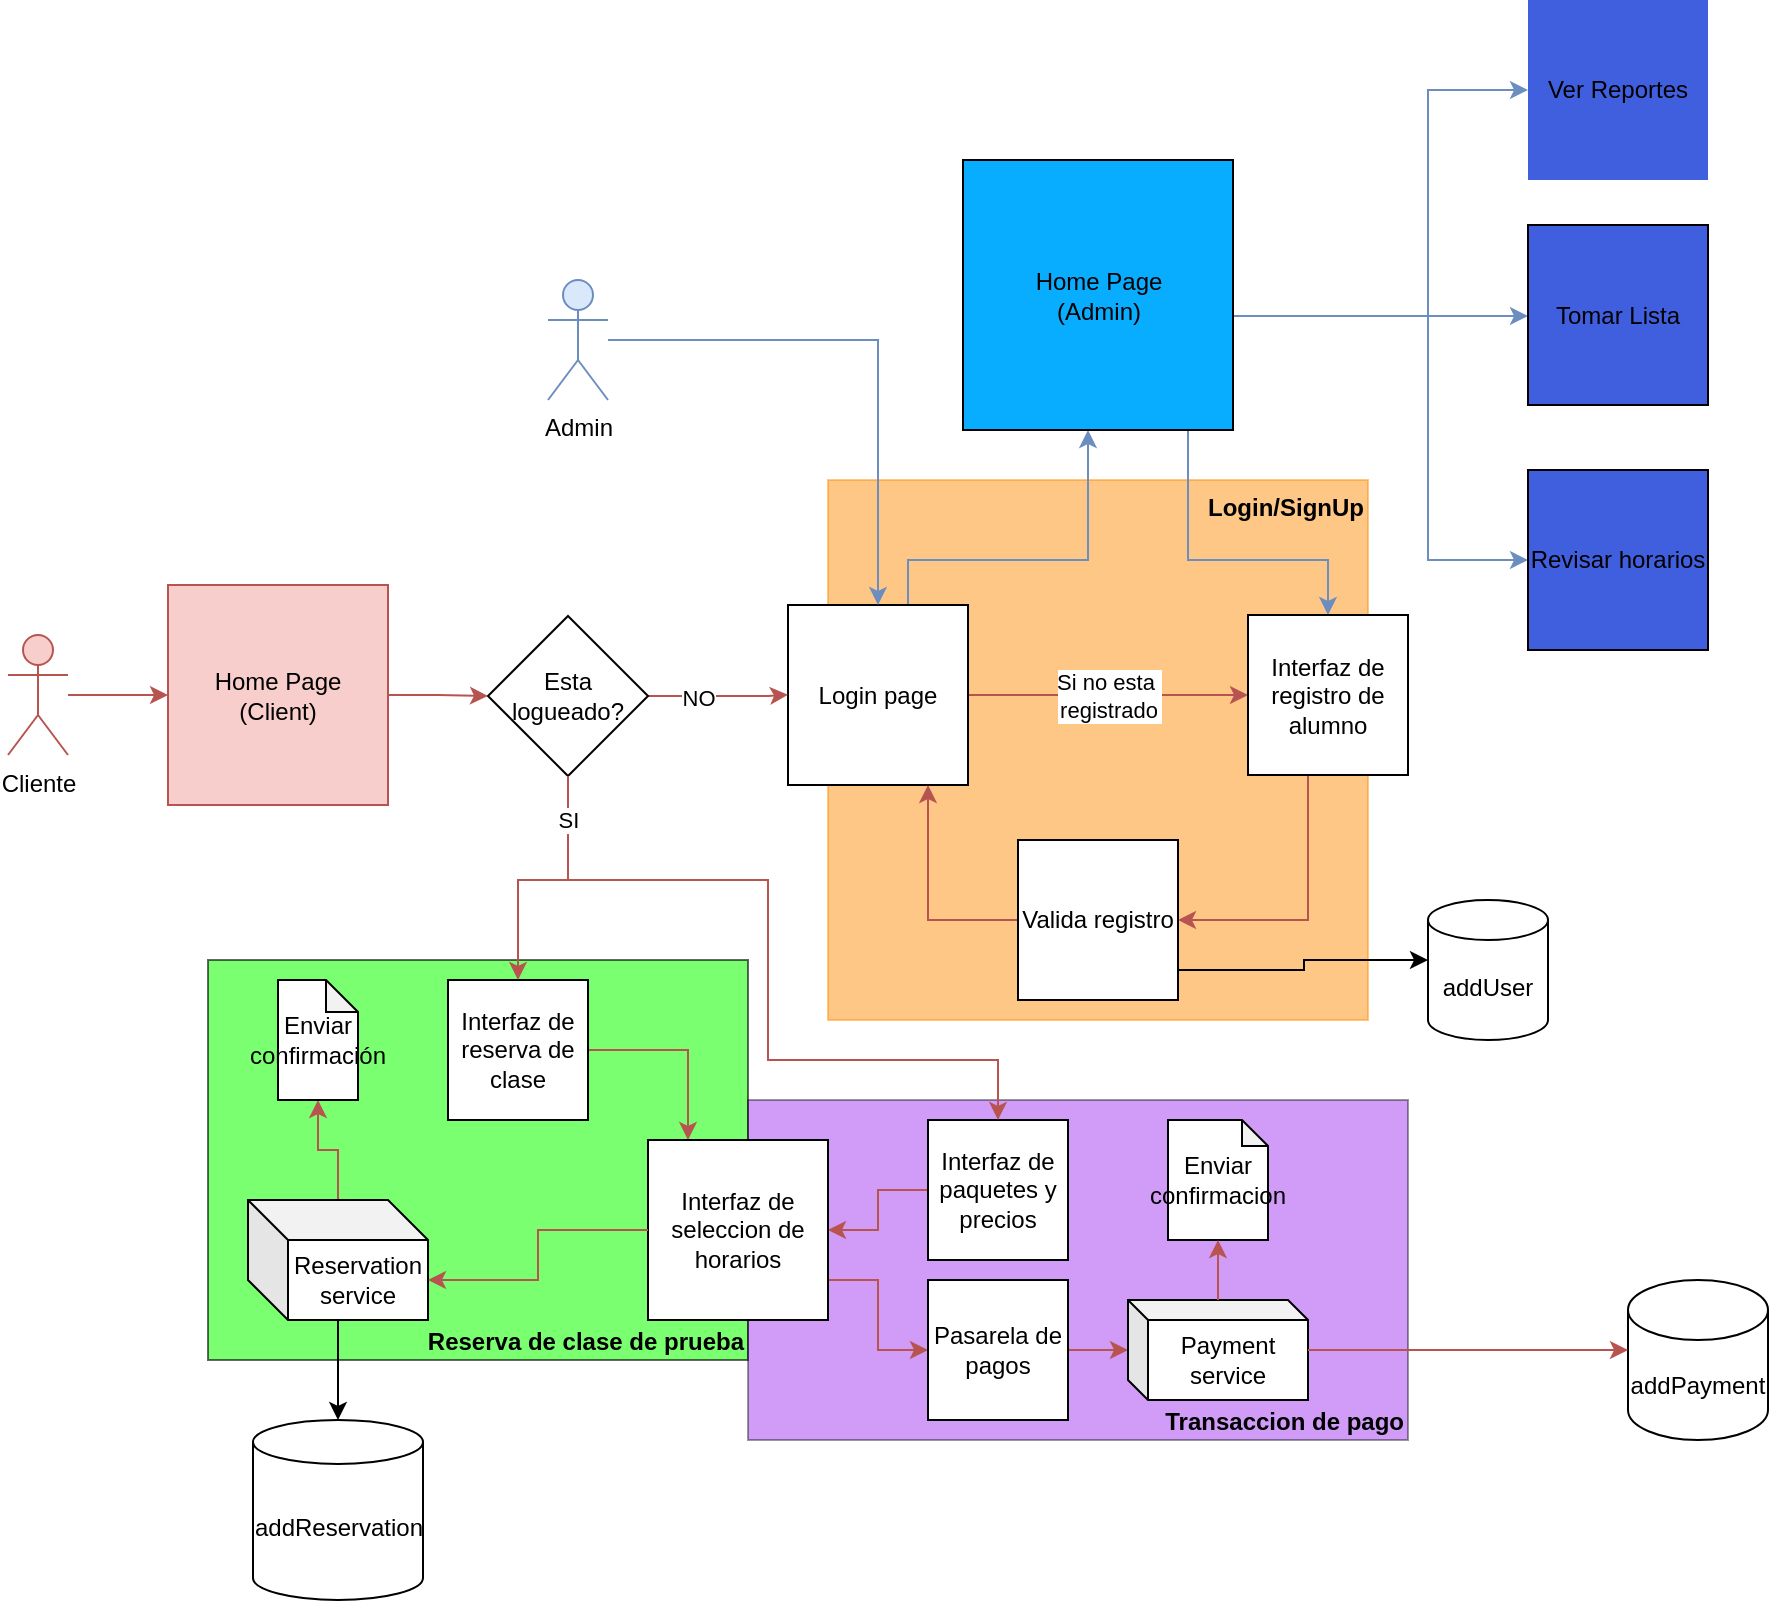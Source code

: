 <mxfile version="24.2.8" type="github">
  <diagram name="Page-1" id="5f0bae14-7c28-e335-631c-24af17079c00">
    <mxGraphModel dx="1678" dy="884" grid="1" gridSize="10" guides="1" tooltips="1" connect="1" arrows="1" fold="1" page="1" pageScale="1" pageWidth="1100" pageHeight="850" background="none" math="0" shadow="0">
      <root>
        <mxCell id="0" />
        <mxCell id="1" parent="0" />
        <mxCell id="3zn6VCPHZys1SZbJKGIV-1" value="Login/SignUp&lt;div&gt;&lt;br&gt;&lt;/div&gt;" style="whiteSpace=wrap;html=1;aspect=fixed;fillColor=#FF8F0F;strokeColor=#FF8F0F;opacity=50;verticalAlign=top;align=right;fontStyle=1" vertex="1" parent="1">
          <mxGeometry x="500" y="270" width="270" height="270" as="geometry" />
        </mxCell>
        <mxCell id="3zn6VCPHZys1SZbJKGIV-41" value="Si no esta&amp;nbsp;&lt;div&gt;registrado&lt;/div&gt;" style="edgeStyle=orthogonalEdgeStyle;rounded=0;orthogonalLoop=1;jettySize=auto;html=1;fillColor=#f8cecc;strokeColor=#b85450;" edge="1" parent="1" source="3zn6VCPHZys1SZbJKGIV-6" target="3zn6VCPHZys1SZbJKGIV-35">
          <mxGeometry relative="1" as="geometry" />
        </mxCell>
        <mxCell id="3zn6VCPHZys1SZbJKGIV-61" style="edgeStyle=orthogonalEdgeStyle;rounded=0;orthogonalLoop=1;jettySize=auto;html=1;fillColor=#dae8fc;strokeColor=#6c8ebf;" edge="1" parent="1" source="3zn6VCPHZys1SZbJKGIV-6" target="3zn6VCPHZys1SZbJKGIV-11">
          <mxGeometry relative="1" as="geometry">
            <Array as="points">
              <mxPoint x="540" y="310" />
              <mxPoint x="630" y="310" />
            </Array>
          </mxGeometry>
        </mxCell>
        <mxCell id="3zn6VCPHZys1SZbJKGIV-6" value="Login page" style="whiteSpace=wrap;html=1;aspect=fixed;" vertex="1" parent="1">
          <mxGeometry x="480" y="332.5" width="90" height="90" as="geometry" />
        </mxCell>
        <mxCell id="3zn6VCPHZys1SZbJKGIV-31" style="edgeStyle=orthogonalEdgeStyle;rounded=0;orthogonalLoop=1;jettySize=auto;html=1;fillColor=#f8cecc;strokeColor=#b85450;exitX=1;exitY=0.5;exitDx=0;exitDy=0;" edge="1" parent="1" source="3zn6VCPHZys1SZbJKGIV-101">
          <mxGeometry relative="1" as="geometry">
            <mxPoint x="430" y="377.329" as="sourcePoint" />
            <mxPoint x="480" y="377.329" as="targetPoint" />
            <Array as="points">
              <mxPoint x="470" y="378" />
            </Array>
          </mxGeometry>
        </mxCell>
        <mxCell id="3zn6VCPHZys1SZbJKGIV-102" value="NO" style="edgeLabel;html=1;align=center;verticalAlign=middle;resizable=0;points=[];" vertex="1" connectable="0" parent="3zn6VCPHZys1SZbJKGIV-31">
          <mxGeometry x="-0.3" y="-1" relative="1" as="geometry">
            <mxPoint as="offset" />
          </mxGeometry>
        </mxCell>
        <mxCell id="3zn6VCPHZys1SZbJKGIV-110" style="edgeStyle=orthogonalEdgeStyle;rounded=0;orthogonalLoop=1;jettySize=auto;html=1;entryX=0;entryY=0.5;entryDx=0;entryDy=0;fillColor=#f8cecc;strokeColor=#b85450;" edge="1" parent="1" source="3zn6VCPHZys1SZbJKGIV-9" target="3zn6VCPHZys1SZbJKGIV-101">
          <mxGeometry relative="1" as="geometry" />
        </mxCell>
        <mxCell id="3zn6VCPHZys1SZbJKGIV-9" value="Home Page&lt;div&gt;(Client)&lt;/div&gt;" style="whiteSpace=wrap;html=1;aspect=fixed;fillColor=#f8cecc;strokeColor=#b85450;" vertex="1" parent="1">
          <mxGeometry x="170" y="322.5" width="110" height="110" as="geometry" />
        </mxCell>
        <mxCell id="3zn6VCPHZys1SZbJKGIV-62" style="edgeStyle=orthogonalEdgeStyle;rounded=0;orthogonalLoop=1;jettySize=auto;html=1;fillColor=#dae8fc;strokeColor=#6c8ebf;" edge="1" parent="1" source="3zn6VCPHZys1SZbJKGIV-11" target="3zn6VCPHZys1SZbJKGIV-35">
          <mxGeometry relative="1" as="geometry">
            <Array as="points">
              <mxPoint x="680" y="310" />
              <mxPoint x="750" y="310" />
            </Array>
          </mxGeometry>
        </mxCell>
        <mxCell id="3zn6VCPHZys1SZbJKGIV-63" style="edgeStyle=orthogonalEdgeStyle;rounded=0;orthogonalLoop=1;jettySize=auto;html=1;fillColor=#dae8fc;strokeColor=#6c8ebf;" edge="1" parent="1" source="3zn6VCPHZys1SZbJKGIV-11" target="3zn6VCPHZys1SZbJKGIV-24">
          <mxGeometry relative="1" as="geometry">
            <Array as="points">
              <mxPoint x="740" y="188" />
              <mxPoint x="740" y="188" />
            </Array>
          </mxGeometry>
        </mxCell>
        <mxCell id="3zn6VCPHZys1SZbJKGIV-65" style="edgeStyle=orthogonalEdgeStyle;rounded=0;orthogonalLoop=1;jettySize=auto;html=1;entryX=0;entryY=0.5;entryDx=0;entryDy=0;fillColor=#dae8fc;strokeColor=#6c8ebf;" edge="1" parent="1" source="3zn6VCPHZys1SZbJKGIV-11" target="3zn6VCPHZys1SZbJKGIV-64">
          <mxGeometry relative="1" as="geometry">
            <Array as="points">
              <mxPoint x="800" y="188" />
              <mxPoint x="800" y="75" />
            </Array>
          </mxGeometry>
        </mxCell>
        <mxCell id="3zn6VCPHZys1SZbJKGIV-67" style="edgeStyle=orthogonalEdgeStyle;rounded=0;orthogonalLoop=1;jettySize=auto;html=1;entryX=0;entryY=0.5;entryDx=0;entryDy=0;fillColor=#dae8fc;strokeColor=#6c8ebf;" edge="1" parent="1" source="3zn6VCPHZys1SZbJKGIV-11" target="3zn6VCPHZys1SZbJKGIV-66">
          <mxGeometry relative="1" as="geometry">
            <Array as="points">
              <mxPoint x="800" y="188" />
              <mxPoint x="800" y="310" />
            </Array>
          </mxGeometry>
        </mxCell>
        <mxCell id="3zn6VCPHZys1SZbJKGIV-11" value="Home Page&lt;div&gt;(Admin)&lt;/div&gt;" style="whiteSpace=wrap;html=1;aspect=fixed;gradientColor=none;fillColor=#08ADFF;" vertex="1" parent="1">
          <mxGeometry x="567.5" y="110" width="135" height="135" as="geometry" />
        </mxCell>
        <mxCell id="3zn6VCPHZys1SZbJKGIV-60" style="edgeStyle=orthogonalEdgeStyle;rounded=0;orthogonalLoop=1;jettySize=auto;html=1;fillColor=#dae8fc;strokeColor=#6c8ebf;" edge="1" parent="1" source="3zn6VCPHZys1SZbJKGIV-14" target="3zn6VCPHZys1SZbJKGIV-6">
          <mxGeometry relative="1" as="geometry" />
        </mxCell>
        <mxCell id="3zn6VCPHZys1SZbJKGIV-14" value="Admin" style="shape=umlActor;verticalLabelPosition=bottom;verticalAlign=top;html=1;outlineConnect=0;fillColor=#dae8fc;strokeColor=#6c8ebf;" vertex="1" parent="1">
          <mxGeometry x="360" y="170" width="30" height="60" as="geometry" />
        </mxCell>
        <mxCell id="3zn6VCPHZys1SZbJKGIV-21" style="edgeStyle=orthogonalEdgeStyle;rounded=0;orthogonalLoop=1;jettySize=auto;html=1;fillColor=#f8cecc;strokeColor=#b85450;" edge="1" parent="1" source="3zn6VCPHZys1SZbJKGIV-20" target="3zn6VCPHZys1SZbJKGIV-9">
          <mxGeometry relative="1" as="geometry" />
        </mxCell>
        <mxCell id="3zn6VCPHZys1SZbJKGIV-20" value="&lt;div&gt;Cliente&lt;/div&gt;" style="shape=umlActor;verticalLabelPosition=bottom;verticalAlign=top;html=1;outlineConnect=0;fillColor=#f8cecc;strokeColor=#b85450;" vertex="1" parent="1">
          <mxGeometry x="90" y="347.5" width="30" height="60" as="geometry" />
        </mxCell>
        <mxCell id="3zn6VCPHZys1SZbJKGIV-24" value="Tomar Lista" style="whiteSpace=wrap;html=1;aspect=fixed;fillColor=#3F5FDE;" vertex="1" parent="1">
          <mxGeometry x="850" y="142.5" width="90" height="90" as="geometry" />
        </mxCell>
        <mxCell id="3zn6VCPHZys1SZbJKGIV-46" style="edgeStyle=orthogonalEdgeStyle;rounded=0;orthogonalLoop=1;jettySize=auto;html=1;fillColor=#f8cecc;strokeColor=#b85450;" edge="1" parent="1" source="3zn6VCPHZys1SZbJKGIV-35" target="3zn6VCPHZys1SZbJKGIV-45">
          <mxGeometry relative="1" as="geometry">
            <Array as="points">
              <mxPoint x="740" y="490" />
            </Array>
          </mxGeometry>
        </mxCell>
        <mxCell id="3zn6VCPHZys1SZbJKGIV-35" value="Interfaz de registro de alumno" style="whiteSpace=wrap;html=1;aspect=fixed;" vertex="1" parent="1">
          <mxGeometry x="710" y="337.5" width="80" height="80" as="geometry" />
        </mxCell>
        <mxCell id="3zn6VCPHZys1SZbJKGIV-47" style="edgeStyle=orthogonalEdgeStyle;rounded=0;orthogonalLoop=1;jettySize=auto;html=1;fillColor=#f8cecc;strokeColor=#b85450;" edge="1" parent="1" source="3zn6VCPHZys1SZbJKGIV-45" target="3zn6VCPHZys1SZbJKGIV-6">
          <mxGeometry relative="1" as="geometry">
            <Array as="points">
              <mxPoint x="550" y="490" />
            </Array>
          </mxGeometry>
        </mxCell>
        <mxCell id="3zn6VCPHZys1SZbJKGIV-90" style="edgeStyle=orthogonalEdgeStyle;rounded=0;orthogonalLoop=1;jettySize=auto;html=1;" edge="1" parent="1" source="3zn6VCPHZys1SZbJKGIV-45" target="3zn6VCPHZys1SZbJKGIV-89">
          <mxGeometry relative="1" as="geometry">
            <Array as="points">
              <mxPoint x="738" y="515" />
              <mxPoint x="738" y="510" />
            </Array>
          </mxGeometry>
        </mxCell>
        <mxCell id="3zn6VCPHZys1SZbJKGIV-45" value="Valida registro" style="whiteSpace=wrap;html=1;aspect=fixed;" vertex="1" parent="1">
          <mxGeometry x="595" y="450" width="80" height="80" as="geometry" />
        </mxCell>
        <mxCell id="3zn6VCPHZys1SZbJKGIV-64" value="Ver Reportes" style="whiteSpace=wrap;html=1;aspect=fixed;fillStyle=auto;strokeColor=none;gradientColor=none;fillColor=#3f5fde;" vertex="1" parent="1">
          <mxGeometry x="850" y="30" width="90" height="90" as="geometry" />
        </mxCell>
        <mxCell id="3zn6VCPHZys1SZbJKGIV-66" value="Revisar horarios" style="whiteSpace=wrap;html=1;aspect=fixed;fillColor=#3F5FDE;" vertex="1" parent="1">
          <mxGeometry x="850" y="265" width="90" height="90" as="geometry" />
        </mxCell>
        <mxCell id="3zn6VCPHZys1SZbJKGIV-69" value="Reserva de clase de prueba" style="rounded=0;whiteSpace=wrap;html=1;fillColor=#22FF12;opacity=60;align=right;verticalAlign=bottom;fontStyle=1" vertex="1" parent="1">
          <mxGeometry x="190" y="510" width="270" height="200" as="geometry" />
        </mxCell>
        <mxCell id="3zn6VCPHZys1SZbJKGIV-83" style="edgeStyle=orthogonalEdgeStyle;rounded=0;orthogonalLoop=1;jettySize=auto;html=1;fillColor=#f8cecc;strokeColor=#b85450;" edge="1" parent="1" source="3zn6VCPHZys1SZbJKGIV-71" target="3zn6VCPHZys1SZbJKGIV-25">
          <mxGeometry relative="1" as="geometry">
            <Array as="points">
              <mxPoint x="430" y="555" />
            </Array>
          </mxGeometry>
        </mxCell>
        <mxCell id="3zn6VCPHZys1SZbJKGIV-71" value="Interfaz de reserva de clase" style="whiteSpace=wrap;html=1;aspect=fixed;" vertex="1" parent="1">
          <mxGeometry x="310" y="520" width="70" height="70" as="geometry" />
        </mxCell>
        <mxCell id="3zn6VCPHZys1SZbJKGIV-75" style="edgeStyle=orthogonalEdgeStyle;rounded=0;orthogonalLoop=1;jettySize=auto;html=1;fillColor=#f8cecc;strokeColor=#b85450;" edge="1" parent="1" source="3zn6VCPHZys1SZbJKGIV-72" target="3zn6VCPHZys1SZbJKGIV-73">
          <mxGeometry relative="1" as="geometry" />
        </mxCell>
        <mxCell id="3zn6VCPHZys1SZbJKGIV-92" style="edgeStyle=orthogonalEdgeStyle;rounded=0;orthogonalLoop=1;jettySize=auto;html=1;" edge="1" parent="1" source="3zn6VCPHZys1SZbJKGIV-72" target="3zn6VCPHZys1SZbJKGIV-91">
          <mxGeometry relative="1" as="geometry" />
        </mxCell>
        <mxCell id="3zn6VCPHZys1SZbJKGIV-72" value="Reservation service" style="shape=cube;whiteSpace=wrap;html=1;boundedLbl=1;backgroundOutline=1;darkOpacity=0.05;darkOpacity2=0.1;" vertex="1" parent="1">
          <mxGeometry x="210" y="630" width="90" height="60" as="geometry" />
        </mxCell>
        <mxCell id="3zn6VCPHZys1SZbJKGIV-73" value="Enviar confirmación" style="shape=note;whiteSpace=wrap;html=1;backgroundOutline=1;darkOpacity=0.05;size=16;" vertex="1" parent="1">
          <mxGeometry x="225" y="520" width="40" height="60" as="geometry" />
        </mxCell>
        <mxCell id="3zn6VCPHZys1SZbJKGIV-77" value="Transaccion de pago" style="rounded=0;whiteSpace=wrap;html=1;fillColor=#8A09ED;opacity=40;align=right;verticalAlign=bottom;fontStyle=1" vertex="1" parent="1">
          <mxGeometry x="460" y="580" width="330" height="170" as="geometry" />
        </mxCell>
        <mxCell id="3zn6VCPHZys1SZbJKGIV-78" style="edgeStyle=orthogonalEdgeStyle;rounded=0;orthogonalLoop=1;jettySize=auto;html=1;entryX=1;entryY=0.5;entryDx=0;entryDy=0;fillColor=#f8cecc;strokeColor=#b85450;" edge="1" parent="1" source="3zn6VCPHZys1SZbJKGIV-23" target="3zn6VCPHZys1SZbJKGIV-25">
          <mxGeometry relative="1" as="geometry" />
        </mxCell>
        <mxCell id="3zn6VCPHZys1SZbJKGIV-23" value="Interfaz de paquetes y precios" style="whiteSpace=wrap;html=1;aspect=fixed;" vertex="1" parent="1">
          <mxGeometry x="550" y="590" width="70" height="70" as="geometry" />
        </mxCell>
        <mxCell id="3zn6VCPHZys1SZbJKGIV-80" style="edgeStyle=orthogonalEdgeStyle;rounded=0;orthogonalLoop=1;jettySize=auto;html=1;fillColor=#f8cecc;strokeColor=#b85450;" edge="1" parent="1" source="3zn6VCPHZys1SZbJKGIV-25" target="3zn6VCPHZys1SZbJKGIV-79">
          <mxGeometry relative="1" as="geometry">
            <Array as="points">
              <mxPoint x="525" y="670" />
              <mxPoint x="525" y="705" />
            </Array>
          </mxGeometry>
        </mxCell>
        <mxCell id="3zn6VCPHZys1SZbJKGIV-25" value="Interfaz de seleccion de horarios" style="whiteSpace=wrap;html=1;aspect=fixed;" vertex="1" parent="1">
          <mxGeometry x="410" y="600" width="90" height="90" as="geometry" />
        </mxCell>
        <mxCell id="3zn6VCPHZys1SZbJKGIV-82" style="edgeStyle=orthogonalEdgeStyle;rounded=0;orthogonalLoop=1;jettySize=auto;html=1;fillColor=#f8cecc;strokeColor=#b85450;" edge="1" parent="1" source="3zn6VCPHZys1SZbJKGIV-79" target="3zn6VCPHZys1SZbJKGIV-81">
          <mxGeometry relative="1" as="geometry" />
        </mxCell>
        <mxCell id="3zn6VCPHZys1SZbJKGIV-79" value="Pasarela de pagos" style="whiteSpace=wrap;html=1;aspect=fixed;" vertex="1" parent="1">
          <mxGeometry x="550" y="670" width="70" height="70" as="geometry" />
        </mxCell>
        <mxCell id="3zn6VCPHZys1SZbJKGIV-81" value="Payment service" style="shape=cube;whiteSpace=wrap;html=1;boundedLbl=1;backgroundOutline=1;darkOpacity=0.05;darkOpacity2=0.1;size=10;" vertex="1" parent="1">
          <mxGeometry x="650" y="680" width="90" height="50" as="geometry" />
        </mxCell>
        <mxCell id="3zn6VCPHZys1SZbJKGIV-84" style="edgeStyle=orthogonalEdgeStyle;rounded=0;orthogonalLoop=1;jettySize=auto;html=1;entryX=0;entryY=0;entryDx=90;entryDy=40;entryPerimeter=0;fillColor=#f8cecc;strokeColor=#b85450;" edge="1" parent="1" source="3zn6VCPHZys1SZbJKGIV-25" target="3zn6VCPHZys1SZbJKGIV-72">
          <mxGeometry relative="1" as="geometry" />
        </mxCell>
        <mxCell id="3zn6VCPHZys1SZbJKGIV-85" value="Enviar confirmacion" style="shape=note;whiteSpace=wrap;html=1;backgroundOutline=1;darkOpacity=0.05;size=13;" vertex="1" parent="1">
          <mxGeometry x="670" y="590" width="50" height="60" as="geometry" />
        </mxCell>
        <mxCell id="3zn6VCPHZys1SZbJKGIV-86" style="edgeStyle=orthogonalEdgeStyle;rounded=0;orthogonalLoop=1;jettySize=auto;html=1;entryX=0.5;entryY=1;entryDx=0;entryDy=0;entryPerimeter=0;fillColor=#f8cecc;strokeColor=#b85450;" edge="1" parent="1" source="3zn6VCPHZys1SZbJKGIV-81" target="3zn6VCPHZys1SZbJKGIV-85">
          <mxGeometry relative="1" as="geometry" />
        </mxCell>
        <mxCell id="3zn6VCPHZys1SZbJKGIV-89" value="addUser" style="shape=cylinder3;whiteSpace=wrap;html=1;boundedLbl=1;backgroundOutline=1;size=10;" vertex="1" parent="1">
          <mxGeometry x="800" y="480" width="60" height="70" as="geometry" />
        </mxCell>
        <mxCell id="3zn6VCPHZys1SZbJKGIV-91" value="addReservation" style="shape=cylinder3;whiteSpace=wrap;html=1;boundedLbl=1;backgroundOutline=1;size=11;" vertex="1" parent="1">
          <mxGeometry x="212.5" y="740" width="85" height="90" as="geometry" />
        </mxCell>
        <mxCell id="3zn6VCPHZys1SZbJKGIV-93" value="addPayment" style="shape=cylinder3;whiteSpace=wrap;html=1;boundedLbl=1;backgroundOutline=1;size=15;" vertex="1" parent="1">
          <mxGeometry x="900" y="670" width="70" height="80" as="geometry" />
        </mxCell>
        <mxCell id="3zn6VCPHZys1SZbJKGIV-94" style="edgeStyle=orthogonalEdgeStyle;rounded=0;orthogonalLoop=1;jettySize=auto;html=1;fillColor=#f8cecc;strokeColor=#b85450;" edge="1" parent="1" source="3zn6VCPHZys1SZbJKGIV-81">
          <mxGeometry relative="1" as="geometry">
            <mxPoint x="900" y="705" as="targetPoint" />
          </mxGeometry>
        </mxCell>
        <mxCell id="3zn6VCPHZys1SZbJKGIV-109" style="edgeStyle=orthogonalEdgeStyle;rounded=0;orthogonalLoop=1;jettySize=auto;html=1;fillColor=#f8cecc;strokeColor=#b85450;" edge="1" parent="1" source="3zn6VCPHZys1SZbJKGIV-101" target="3zn6VCPHZys1SZbJKGIV-23">
          <mxGeometry relative="1" as="geometry">
            <Array as="points">
              <mxPoint x="370" y="470" />
              <mxPoint x="470" y="470" />
              <mxPoint x="470" y="560" />
              <mxPoint x="585" y="560" />
            </Array>
          </mxGeometry>
        </mxCell>
        <mxCell id="3zn6VCPHZys1SZbJKGIV-101" value="Esta logueado?" style="rhombus;whiteSpace=wrap;html=1;" vertex="1" parent="1">
          <mxGeometry x="330" y="338" width="80" height="80" as="geometry" />
        </mxCell>
        <mxCell id="3zn6VCPHZys1SZbJKGIV-107" style="edgeStyle=orthogonalEdgeStyle;rounded=0;orthogonalLoop=1;jettySize=auto;html=1;fillColor=#f8cecc;strokeColor=#b85450;" edge="1" parent="1" source="3zn6VCPHZys1SZbJKGIV-101" target="3zn6VCPHZys1SZbJKGIV-71">
          <mxGeometry relative="1" as="geometry">
            <Array as="points">
              <mxPoint x="370" y="470" />
              <mxPoint x="345" y="470" />
            </Array>
          </mxGeometry>
        </mxCell>
        <mxCell id="3zn6VCPHZys1SZbJKGIV-108" value="SI" style="edgeLabel;html=1;align=center;verticalAlign=middle;resizable=0;points=[];" vertex="1" connectable="0" parent="3zn6VCPHZys1SZbJKGIV-107">
          <mxGeometry x="-0.433" y="-3" relative="1" as="geometry">
            <mxPoint x="3" y="-14" as="offset" />
          </mxGeometry>
        </mxCell>
      </root>
    </mxGraphModel>
  </diagram>
</mxfile>
